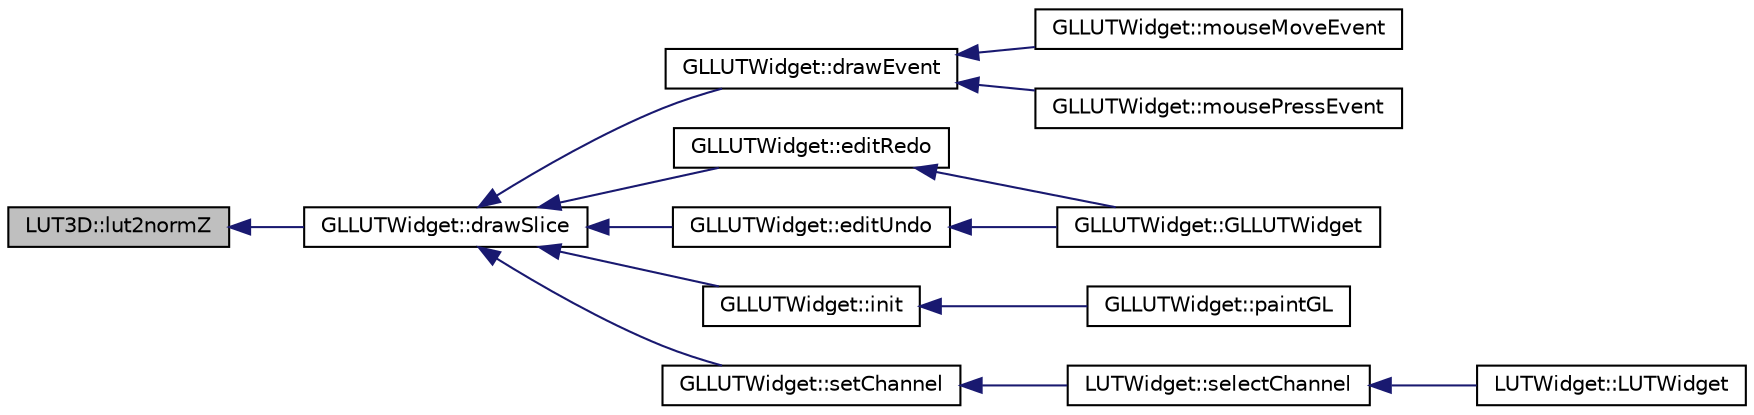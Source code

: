 digraph "LUT3D::lut2normZ"
{
 // INTERACTIVE_SVG=YES
  edge [fontname="Helvetica",fontsize="10",labelfontname="Helvetica",labelfontsize="10"];
  node [fontname="Helvetica",fontsize="10",shape=record];
  rankdir="LR";
  Node1 [label="LUT3D::lut2normZ",height=0.2,width=0.4,color="black", fillcolor="grey75", style="filled", fontcolor="black"];
  Node1 -> Node2 [dir="back",color="midnightblue",fontsize="10",style="solid",fontname="Helvetica"];
  Node2 [label="GLLUTWidget::drawSlice",height=0.2,width=0.4,color="black", fillcolor="white", style="filled",URL="$db/dc5/class_g_l_l_u_t_widget.html#a07100a3b9d0f6393532d6a441b513935"];
  Node2 -> Node3 [dir="back",color="midnightblue",fontsize="10",style="solid",fontname="Helvetica"];
  Node3 [label="GLLUTWidget::drawEvent",height=0.2,width=0.4,color="black", fillcolor="white", style="filled",URL="$db/dc5/class_g_l_l_u_t_widget.html#adbcd00c42146617885751c4e8ea86dba"];
  Node3 -> Node4 [dir="back",color="midnightblue",fontsize="10",style="solid",fontname="Helvetica"];
  Node4 [label="GLLUTWidget::mouseMoveEvent",height=0.2,width=0.4,color="black", fillcolor="white", style="filled",URL="$db/dc5/class_g_l_l_u_t_widget.html#ac05da9732115359654831362f0ad9e77"];
  Node3 -> Node5 [dir="back",color="midnightblue",fontsize="10",style="solid",fontname="Helvetica"];
  Node5 [label="GLLUTWidget::mousePressEvent",height=0.2,width=0.4,color="black", fillcolor="white", style="filled",URL="$db/dc5/class_g_l_l_u_t_widget.html#a815067cb8bbd9a0ad60e8a37ae7129b2"];
  Node2 -> Node6 [dir="back",color="midnightblue",fontsize="10",style="solid",fontname="Helvetica"];
  Node6 [label="GLLUTWidget::editRedo",height=0.2,width=0.4,color="black", fillcolor="white", style="filled",URL="$db/dc5/class_g_l_l_u_t_widget.html#ad3a5054e04e3fdc7019d42698dc9d15c"];
  Node6 -> Node7 [dir="back",color="midnightblue",fontsize="10",style="solid",fontname="Helvetica"];
  Node7 [label="GLLUTWidget::GLLUTWidget",height=0.2,width=0.4,color="black", fillcolor="white", style="filled",URL="$db/dc5/class_g_l_l_u_t_widget.html#a57401039bf068ef61c180a163316d7b4"];
  Node2 -> Node8 [dir="back",color="midnightblue",fontsize="10",style="solid",fontname="Helvetica"];
  Node8 [label="GLLUTWidget::editUndo",height=0.2,width=0.4,color="black", fillcolor="white", style="filled",URL="$db/dc5/class_g_l_l_u_t_widget.html#a33b84629c9110a05f61ed363e1c538b2"];
  Node8 -> Node7 [dir="back",color="midnightblue",fontsize="10",style="solid",fontname="Helvetica"];
  Node2 -> Node9 [dir="back",color="midnightblue",fontsize="10",style="solid",fontname="Helvetica"];
  Node9 [label="GLLUTWidget::init",height=0.2,width=0.4,color="black", fillcolor="white", style="filled",URL="$db/dc5/class_g_l_l_u_t_widget.html#a1f10565fadb7932deca96b4991b17310"];
  Node9 -> Node10 [dir="back",color="midnightblue",fontsize="10",style="solid",fontname="Helvetica"];
  Node10 [label="GLLUTWidget::paintGL",height=0.2,width=0.4,color="black", fillcolor="white", style="filled",URL="$db/dc5/class_g_l_l_u_t_widget.html#a7169e0aa6f43533d12e700c1974fb205"];
  Node2 -> Node11 [dir="back",color="midnightblue",fontsize="10",style="solid",fontname="Helvetica"];
  Node11 [label="GLLUTWidget::setChannel",height=0.2,width=0.4,color="black", fillcolor="white", style="filled",URL="$db/dc5/class_g_l_l_u_t_widget.html#a01eca58e66c2d4e2c47434bf0407e5fa"];
  Node11 -> Node12 [dir="back",color="midnightblue",fontsize="10",style="solid",fontname="Helvetica"];
  Node12 [label="LUTWidget::selectChannel",height=0.2,width=0.4,color="black", fillcolor="white", style="filled",URL="$d3/d1a/class_l_u_t_widget.html#a89e879f260692b559fc99510fe6ceaf0"];
  Node12 -> Node13 [dir="back",color="midnightblue",fontsize="10",style="solid",fontname="Helvetica"];
  Node13 [label="LUTWidget::LUTWidget",height=0.2,width=0.4,color="black", fillcolor="white", style="filled",URL="$d3/d1a/class_l_u_t_widget.html#a6a1aee355927bddd58b0c4edc75d7e3f"];
}
